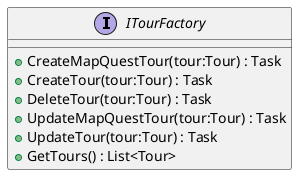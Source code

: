 @startuml
interface ITourFactory {
    + CreateMapQuestTour(tour:Tour) : Task
    + CreateTour(tour:Tour) : Task
    + DeleteTour(tour:Tour) : Task
    + UpdateMapQuestTour(tour:Tour) : Task
    + UpdateTour(tour:Tour) : Task
    + GetTours() : List<Tour>
}
@enduml
